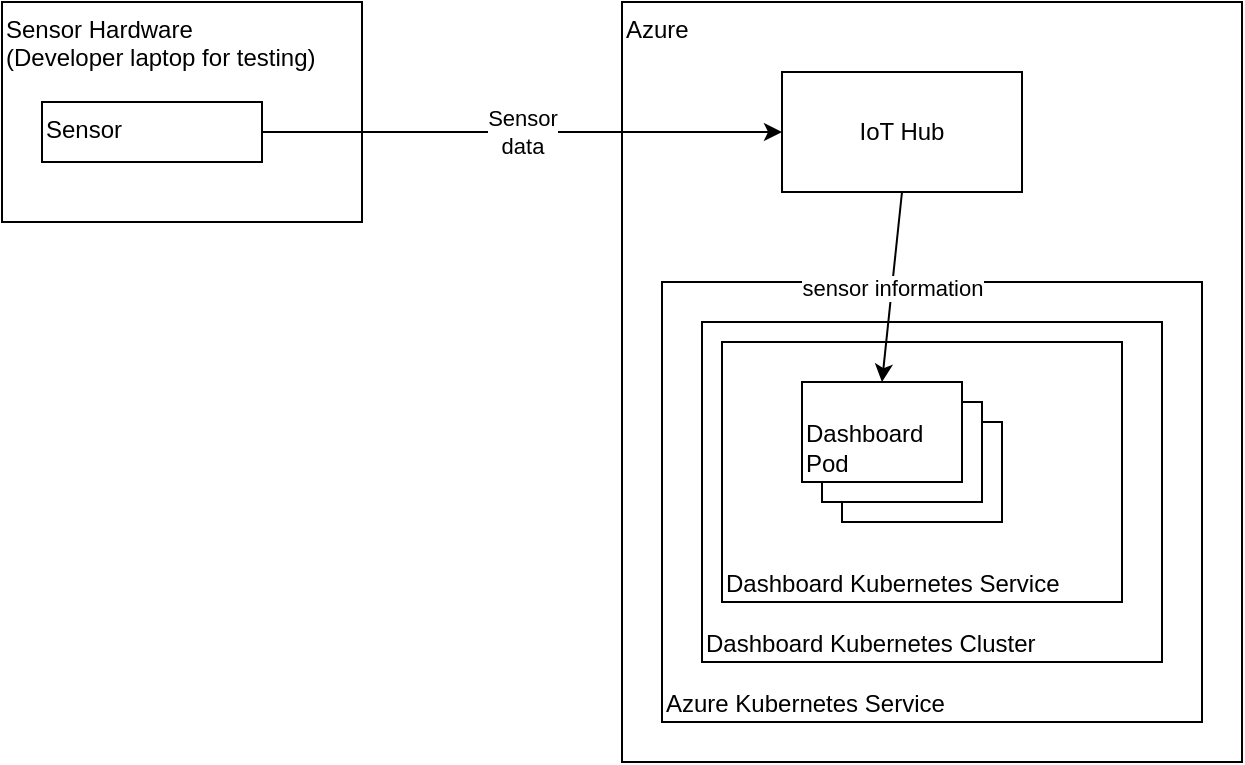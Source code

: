 <mxfile>
    <diagram id="gEqph3Lnf_2kRD9iw-Fo" name="Page-1">
        <mxGraphModel dx="416" dy="644" grid="1" gridSize="10" guides="1" tooltips="1" connect="1" arrows="1" fold="1" page="1" pageScale="1" pageWidth="827" pageHeight="1169" math="0" shadow="0">
            <root>
                <mxCell id="0"/>
                <mxCell id="1" parent="0"/>
                <mxCell id="4" value="Azure" style="rounded=0;whiteSpace=wrap;html=1;align=left;verticalAlign=top;" vertex="1" parent="1">
                    <mxGeometry x="460" y="210" width="310" height="380" as="geometry"/>
                </mxCell>
                <mxCell id="3" value="Sensor Hardware&lt;br&gt;(Developer laptop for testing)" style="rounded=0;whiteSpace=wrap;html=1;align=left;verticalAlign=top;" vertex="1" parent="1">
                    <mxGeometry x="150" y="210" width="180" height="110" as="geometry"/>
                </mxCell>
                <mxCell id="7" value="Sensor&lt;br&gt;data" style="edgeStyle=none;html=1;exitX=1;exitY=0.5;exitDx=0;exitDy=0;entryX=0;entryY=0.5;entryDx=0;entryDy=0;" edge="1" parent="1" source="2" target="6">
                    <mxGeometry relative="1" as="geometry"/>
                </mxCell>
                <mxCell id="2" value="Sensor" style="rounded=0;whiteSpace=wrap;html=1;align=left;verticalAlign=top;" vertex="1" parent="1">
                    <mxGeometry x="170" y="260" width="110" height="30" as="geometry"/>
                </mxCell>
                <mxCell id="6" value="IoT Hub" style="rounded=0;whiteSpace=wrap;html=1;" vertex="1" parent="1">
                    <mxGeometry x="540" y="245" width="120" height="60" as="geometry"/>
                </mxCell>
                <mxCell id="8" value="Azure Kubernetes Service" style="rounded=0;whiteSpace=wrap;html=1;align=left;verticalAlign=bottom;" vertex="1" parent="1">
                    <mxGeometry x="480" y="350" width="270" height="220" as="geometry"/>
                </mxCell>
                <mxCell id="9" value="Dashboard Kubernetes Cluster" style="rounded=0;whiteSpace=wrap;html=1;align=left;verticalAlign=bottom;" vertex="1" parent="1">
                    <mxGeometry x="500" y="370" width="230" height="170" as="geometry"/>
                </mxCell>
                <mxCell id="10" value="Dashboard Kubernetes Service" style="rounded=0;whiteSpace=wrap;html=1;align=left;verticalAlign=bottom;" vertex="1" parent="1">
                    <mxGeometry x="510" y="380" width="200" height="130" as="geometry"/>
                </mxCell>
                <mxCell id="13" value="" style="rounded=0;whiteSpace=wrap;html=1;align=left;verticalAlign=bottom;" vertex="1" parent="1">
                    <mxGeometry x="570" y="420" width="80" height="50" as="geometry"/>
                </mxCell>
                <mxCell id="12" value="" style="rounded=0;whiteSpace=wrap;html=1;align=left;verticalAlign=bottom;" vertex="1" parent="1">
                    <mxGeometry x="560" y="410" width="80" height="50" as="geometry"/>
                </mxCell>
                <mxCell id="11" value="Dashboard Pod" style="rounded=0;whiteSpace=wrap;html=1;align=left;verticalAlign=bottom;" vertex="1" parent="1">
                    <mxGeometry x="550" y="400" width="80" height="50" as="geometry"/>
                </mxCell>
                <mxCell id="14" value="sensor information" style="edgeStyle=none;html=1;exitX=0.5;exitY=1;exitDx=0;exitDy=0;entryX=0.5;entryY=0;entryDx=0;entryDy=0;startArrow=none;startFill=0;" edge="1" parent="1" source="6" target="11">
                    <mxGeometry relative="1" as="geometry"/>
                </mxCell>
            </root>
        </mxGraphModel>
    </diagram>
</mxfile>